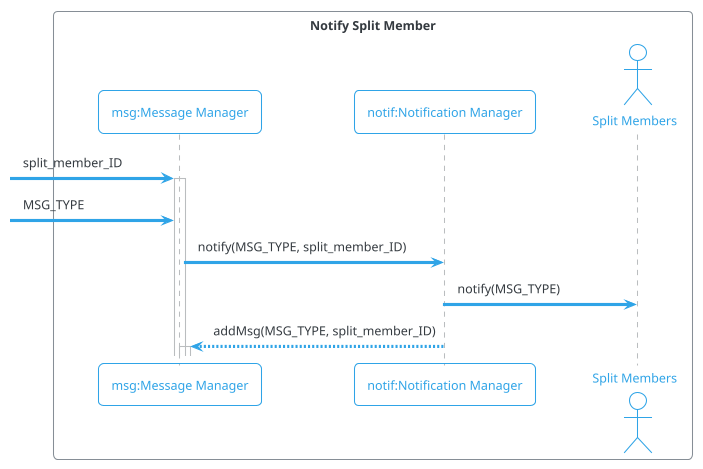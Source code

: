 @startuml
!theme cerulean-outline
box "Notify Split Member"
participant "msg:Message Manager" as msg
participant "notif:Notification Manager" as notif
actor "Split Members" as splitMembers
end box
-> msg++ : split_member_ID
-> msg: MSG_TYPE
msg -> notif : notify(MSG_TYPE, split_member_ID)
notif -> splitMembers --: notify(MSG_TYPE)
notif --> msg ++ : addMsg(MSG_TYPE, split_member_ID)
@enduml